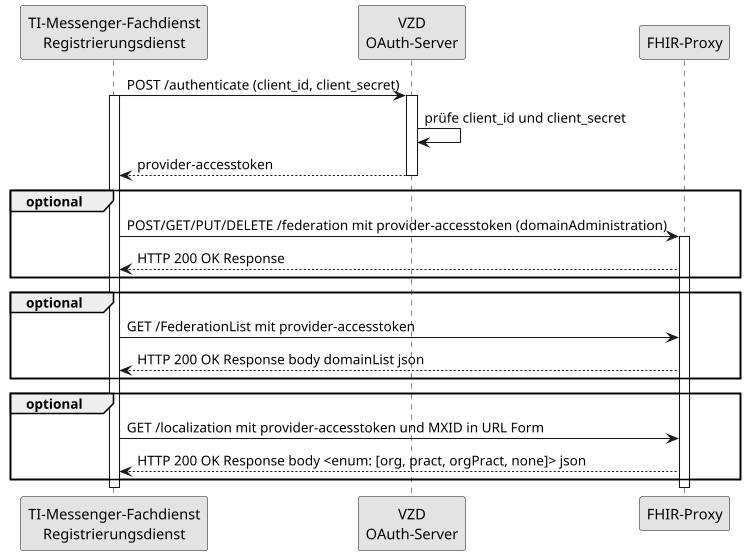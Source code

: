 @startuml I_VZD_TIM_Provider_Services
skinparam dpi 100
skinparam WrapWidth 200
skinparam monochrome true

participant rd as "TI-Messenger-Fachdienst\nRegistrierungsdienst"
participant oa as "VZD\nOAuth-Server"
participant fp as "FHIR-Proxy"

rd -> oa: POST /authenticate (client_id, client_secret)
activate rd
activate oa
oa -> oa: prüfe client_id und client_secret
oa --> rd: provider-accesstoken
deactivate oa
group optional
rd -> fp: POST/GET/PUT/DELETE /federation mit provider-accesstoken (domainAdministration)
activate fp
fp --> rd: HTTP 200 OK Response
end
group optional
rd -> fp: GET /FederationList mit provider-accesstoken
fp --> rd: HTTP 200 OK Response body domainList json
end
group optional
rd -> fp: GET /localization mit provider-accesstoken und MXID in URL Form
fp --> rd: HTTP 200 OK Response body <enum: [org, pract, orgPract, none]> json
end

deactivate fp
deactivate rd
@enduml
